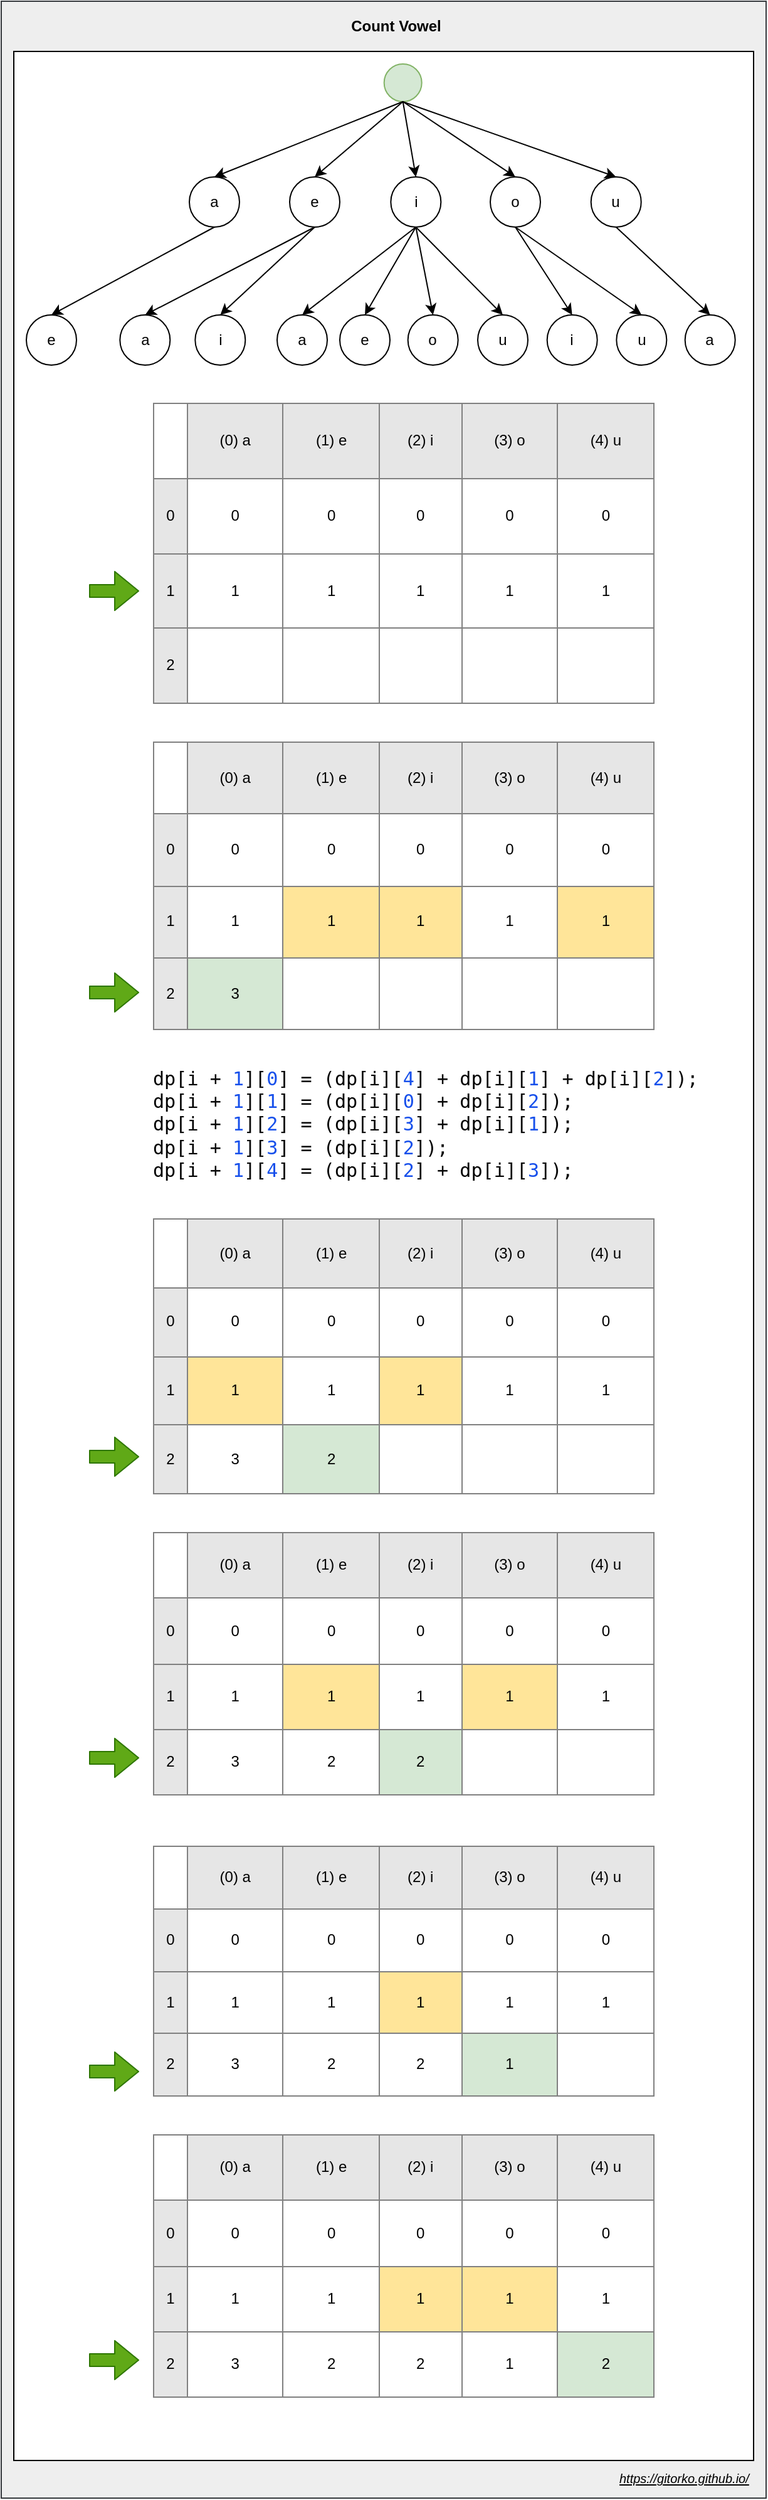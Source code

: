 <mxfile version="12.6.5" type="device"><diagram id="l_gKkpV8gHAn2WTWgXcG" name="Page-1"><mxGraphModel dx="1606" dy="852" grid="1" gridSize="10" guides="1" tooltips="1" connect="1" arrows="1" fold="1" page="1" pageScale="1" pageWidth="500" pageHeight="1200" math="0" shadow="0"><root><mxCell id="0"/><mxCell id="1" parent="0"/><mxCell id="-IcjMdXX4CCGjzaUcoLM-49" value="" style="rounded=0;whiteSpace=wrap;html=1;fillColor=#eeeeee;strokeColor=#36393d;" parent="1" vertex="1"><mxGeometry x="-80" y="30" width="610" height="1990" as="geometry"/></mxCell><mxCell id="-IcjMdXX4CCGjzaUcoLM-48" value="" style="rounded=0;whiteSpace=wrap;html=1;" parent="1" vertex="1"><mxGeometry x="-70" y="70" width="590" height="1920" as="geometry"/></mxCell><mxCell id="OYWhIVPoLaPDVIx-nMd9-1" value="&lt;table border=&quot;1&quot; width=&quot;100%&quot; style=&quot;width: 100% ; height: 100% ; border-collapse: collapse&quot;&gt;&lt;tbody&gt;&lt;tr&gt;&lt;td&gt;&lt;br&gt;&lt;/td&gt;&lt;td align=&quot;center&quot; style=&quot;background-color: rgb(230 , 230 , 230)&quot;&gt;(0) a&lt;/td&gt;&lt;td style=&quot;text-align: center ; background-color: rgb(230 , 230 , 230)&quot;&gt;(1) e&lt;/td&gt;&lt;td style=&quot;text-align: center ; background-color: rgb(230 , 230 , 230)&quot;&gt;(2) i&lt;/td&gt;&lt;td style=&quot;text-align: center ; background-color: rgb(230 , 230 , 230)&quot;&gt;(3) o&lt;/td&gt;&lt;td style=&quot;text-align: center ; background-color: rgb(230 , 230 , 230)&quot;&gt;(4) u&lt;/td&gt;&lt;/tr&gt;&lt;tr&gt;&lt;td style=&quot;text-align: center ; background-color: rgb(230 , 230 , 230)&quot;&gt;0&lt;/td&gt;&lt;td align=&quot;center&quot;&gt;0&lt;/td&gt;&lt;td style=&quot;text-align: center&quot;&gt;0&lt;/td&gt;&lt;td style=&quot;text-align: center&quot;&gt;0&lt;/td&gt;&lt;td style=&quot;text-align: center&quot;&gt;0&lt;/td&gt;&lt;td style=&quot;text-align: center&quot;&gt;0&lt;/td&gt;&lt;/tr&gt;&lt;tr&gt;&lt;td style=&quot;text-align: center ; background-color: rgb(230 , 230 , 230)&quot;&gt;1&lt;/td&gt;&lt;td style=&quot;text-align: center&quot;&gt;1&lt;/td&gt;&lt;td style=&quot;text-align: center&quot;&gt;1&lt;/td&gt;&lt;td style=&quot;text-align: center&quot;&gt;1&lt;/td&gt;&lt;td style=&quot;text-align: center&quot;&gt;1&lt;/td&gt;&lt;td style=&quot;text-align: center&quot;&gt;1&lt;/td&gt;&lt;/tr&gt;&lt;tr&gt;&lt;td style=&quot;text-align: center ; background-color: rgb(230 , 230 , 230)&quot;&gt;2&lt;/td&gt;&lt;td style=&quot;text-align: center&quot;&gt;&lt;br&gt;&lt;/td&gt;&lt;td style=&quot;text-align: center&quot;&gt;&lt;br&gt;&lt;/td&gt;&lt;td&gt;&lt;br&gt;&lt;/td&gt;&lt;td&gt;&lt;br&gt;&lt;/td&gt;&lt;td&gt;&lt;br&gt;&lt;/td&gt;&lt;/tr&gt;&lt;/tbody&gt;&lt;/table&gt;" style="text;html=1;strokeColor=none;fillColor=none;overflow=fill;" parent="1" vertex="1"><mxGeometry x="41" y="350" width="400" height="240" as="geometry"/></mxCell><mxCell id="32xTqW1vsjAAkimX4aer-9" value="Count Vowel" style="text;html=1;strokeColor=none;fillColor=none;align=center;verticalAlign=middle;whiteSpace=wrap;rounded=0;fontStyle=1" parent="1" vertex="1"><mxGeometry x="190" y="40" width="90" height="20" as="geometry"/></mxCell><UserObject label="&lt;font style=&quot;font-size: 10px&quot;&gt;&lt;i&gt;&lt;u&gt;https://gitorko.github.io/&lt;/u&gt;&lt;/i&gt;&lt;/font&gt;" link="https://gitorko.github.io/" id="32xTqW1vsjAAkimX4aer-10"><mxCell style="text;html=1;" parent="1" vertex="1"><mxGeometry x="410.67" y="1990" width="110" height="30" as="geometry"/></mxCell></UserObject><mxCell id="aIuIJr7oGPpKrOF1ZkLb-2" value="" style="shape=flexArrow;endArrow=classic;html=1;fillColor=#60a917;strokeColor=#2D7600;" parent="1" edge="1"><mxGeometry width="50" height="50" relative="1" as="geometry"><mxPoint x="-10" y="500" as="sourcePoint"/><mxPoint x="30" y="500" as="targetPoint"/></mxGeometry></mxCell><mxCell id="-IcjMdXX4CCGjzaUcoLM-1" value="&lt;table border=&quot;1&quot; width=&quot;100%&quot; style=&quot;width: 100% ; height: 100% ; border-collapse: collapse&quot;&gt;&lt;tbody&gt;&lt;tr&gt;&lt;td&gt;&lt;br&gt;&lt;/td&gt;&lt;td align=&quot;center&quot; style=&quot;background-color: rgb(230 , 230 , 230)&quot;&gt;(0) a&lt;/td&gt;&lt;td style=&quot;text-align: center ; background-color: rgb(230 , 230 , 230)&quot;&gt;(1) e&lt;/td&gt;&lt;td style=&quot;text-align: center ; background-color: rgb(230 , 230 , 230)&quot;&gt;(2) i&lt;/td&gt;&lt;td style=&quot;text-align: center ; background-color: rgb(230 , 230 , 230)&quot;&gt;(3) o&lt;/td&gt;&lt;td style=&quot;text-align: center ; background-color: rgb(230 , 230 , 230)&quot;&gt;(4) u&lt;/td&gt;&lt;/tr&gt;&lt;tr&gt;&lt;td style=&quot;text-align: center ; background-color: rgb(230 , 230 , 230)&quot;&gt;0&lt;/td&gt;&lt;td align=&quot;center&quot;&gt;0&lt;/td&gt;&lt;td style=&quot;text-align: center&quot;&gt;0&lt;/td&gt;&lt;td style=&quot;text-align: center&quot;&gt;0&lt;/td&gt;&lt;td style=&quot;text-align: center&quot;&gt;0&lt;/td&gt;&lt;td style=&quot;text-align: center&quot;&gt;0&lt;/td&gt;&lt;/tr&gt;&lt;tr&gt;&lt;td style=&quot;text-align: center ; background-color: rgb(230 , 230 , 230)&quot;&gt;1&lt;/td&gt;&lt;td style=&quot;text-align: center&quot;&gt;1&lt;/td&gt;&lt;td style=&quot;text-align: center ; background-color: rgb(255 , 229 , 153)&quot;&gt;1&lt;/td&gt;&lt;td style=&quot;text-align: center ; background-color: rgb(255 , 229 , 153)&quot;&gt;1&lt;/td&gt;&lt;td style=&quot;text-align: center&quot;&gt;1&lt;/td&gt;&lt;td style=&quot;text-align: center ; background-color: rgb(255 , 229 , 153)&quot;&gt;1&lt;/td&gt;&lt;/tr&gt;&lt;tr&gt;&lt;td style=&quot;text-align: center ; background-color: rgb(230 , 230 , 230)&quot;&gt;2&lt;/td&gt;&lt;td style=&quot;text-align: center ; background-color: rgb(213 , 232 , 212)&quot;&gt;3&lt;/td&gt;&lt;td style=&quot;text-align: center&quot;&gt;&lt;br&gt;&lt;/td&gt;&lt;td&gt;&lt;br&gt;&lt;/td&gt;&lt;td&gt;&lt;br&gt;&lt;/td&gt;&lt;td&gt;&lt;br&gt;&lt;/td&gt;&lt;/tr&gt;&lt;/tbody&gt;&lt;/table&gt;" style="text;html=1;strokeColor=none;fillColor=none;overflow=fill;" parent="1" vertex="1"><mxGeometry x="41" y="620" width="400" height="230" as="geometry"/></mxCell><mxCell id="-IcjMdXX4CCGjzaUcoLM-2" value="" style="shape=flexArrow;endArrow=classic;html=1;fillColor=#60a917;strokeColor=#2D7600;" parent="1" edge="1"><mxGeometry width="50" height="50" relative="1" as="geometry"><mxPoint x="-10.0" y="820.0" as="sourcePoint"/><mxPoint x="30.0" y="820.0" as="targetPoint"/></mxGeometry></mxCell><mxCell id="-IcjMdXX4CCGjzaUcoLM-3" value="&lt;pre style=&quot;background-color: rgb(255 , 255 , 255) ; color: rgb(8 , 8 , 8) ; font-family: &amp;#34;jetbrains mono&amp;#34; , monospace ; font-size: 11.3pt&quot;&gt;&lt;span style=&quot;color: rgb(0 , 0 , 0)&quot;&gt;dp&lt;/span&gt;[&lt;span style=&quot;color: rgb(0 , 0 , 0)&quot;&gt;i &lt;/span&gt;+ &lt;span style=&quot;color: rgb(23 , 80 , 235)&quot;&gt;1&lt;/span&gt;][&lt;span style=&quot;color: rgb(23 , 80 , 235)&quot;&gt;0&lt;/span&gt;] = (&lt;span style=&quot;color: rgb(0 , 0 , 0)&quot;&gt;dp&lt;/span&gt;[&lt;span style=&quot;color: rgb(0 , 0 , 0)&quot;&gt;i&lt;/span&gt;][&lt;span style=&quot;color: rgb(23 , 80 , 235)&quot;&gt;4&lt;/span&gt;] + &lt;span style=&quot;color: rgb(0 , 0 , 0)&quot;&gt;dp&lt;/span&gt;[&lt;span style=&quot;color: rgb(0 , 0 , 0)&quot;&gt;i&lt;/span&gt;][&lt;span style=&quot;color: rgb(23 , 80 , 235)&quot;&gt;1&lt;/span&gt;] + &lt;span style=&quot;color: rgb(0 , 0 , 0)&quot;&gt;dp&lt;/span&gt;[&lt;span style=&quot;color: rgb(0 , 0 , 0)&quot;&gt;i&lt;/span&gt;][&lt;span style=&quot;color: rgb(23 , 80 , 235)&quot;&gt;2&lt;/span&gt;]);&lt;br&gt;&lt;span style=&quot;color: rgb(0 , 0 , 0)&quot;&gt;dp&lt;/span&gt;[&lt;span style=&quot;color: rgb(0 , 0 , 0)&quot;&gt;i &lt;/span&gt;+ &lt;span style=&quot;color: rgb(23 , 80 , 235)&quot;&gt;1&lt;/span&gt;][&lt;span style=&quot;color: rgb(23 , 80 , 235)&quot;&gt;1&lt;/span&gt;] = (&lt;span style=&quot;color: rgb(0 , 0 , 0)&quot;&gt;dp&lt;/span&gt;[&lt;span style=&quot;color: rgb(0 , 0 , 0)&quot;&gt;i&lt;/span&gt;][&lt;span style=&quot;color: rgb(23 , 80 , 235)&quot;&gt;0&lt;/span&gt;] + &lt;span style=&quot;color: rgb(0 , 0 , 0)&quot;&gt;dp&lt;/span&gt;[&lt;span style=&quot;color: rgb(0 , 0 , 0)&quot;&gt;i&lt;/span&gt;][&lt;span style=&quot;color: rgb(23 , 80 , 235)&quot;&gt;2&lt;/span&gt;]);&lt;br&gt;&lt;span style=&quot;color: rgb(0 , 0 , 0)&quot;&gt;dp&lt;/span&gt;[&lt;span style=&quot;color: rgb(0 , 0 , 0)&quot;&gt;i &lt;/span&gt;+ &lt;span style=&quot;color: rgb(23 , 80 , 235)&quot;&gt;1&lt;/span&gt;][&lt;span style=&quot;color: rgb(23 , 80 , 235)&quot;&gt;2&lt;/span&gt;] = (&lt;span style=&quot;color: rgb(0 , 0 , 0)&quot;&gt;dp&lt;/span&gt;[&lt;span style=&quot;color: rgb(0 , 0 , 0)&quot;&gt;i&lt;/span&gt;][&lt;span style=&quot;color: rgb(23 , 80 , 235)&quot;&gt;3&lt;/span&gt;] + &lt;span style=&quot;color: rgb(0 , 0 , 0)&quot;&gt;dp&lt;/span&gt;[&lt;span style=&quot;color: rgb(0 , 0 , 0)&quot;&gt;i&lt;/span&gt;][&lt;span style=&quot;color: rgb(23 , 80 , 235)&quot;&gt;1&lt;/span&gt;]);&lt;br&gt;&lt;span style=&quot;color: rgb(0 , 0 , 0)&quot;&gt;dp&lt;/span&gt;[&lt;span style=&quot;color: rgb(0 , 0 , 0)&quot;&gt;i &lt;/span&gt;+ &lt;span style=&quot;color: rgb(23 , 80 , 235)&quot;&gt;1&lt;/span&gt;][&lt;span style=&quot;color: rgb(23 , 80 , 235)&quot;&gt;3&lt;/span&gt;] = (&lt;span style=&quot;color: rgb(0 , 0 , 0)&quot;&gt;dp&lt;/span&gt;[&lt;span style=&quot;color: rgb(0 , 0 , 0)&quot;&gt;i&lt;/span&gt;][&lt;span style=&quot;color: rgb(23 , 80 , 235)&quot;&gt;2&lt;/span&gt;]);&lt;br&gt;&lt;span style=&quot;color: rgb(0 , 0 , 0)&quot;&gt;dp&lt;/span&gt;[&lt;span style=&quot;color: rgb(0 , 0 , 0)&quot;&gt;i &lt;/span&gt;+ &lt;span style=&quot;color: rgb(23 , 80 , 235)&quot;&gt;1&lt;/span&gt;][&lt;span style=&quot;color: rgb(23 , 80 , 235)&quot;&gt;4&lt;/span&gt;] = (&lt;span style=&quot;color: rgb(0 , 0 , 0)&quot;&gt;dp&lt;/span&gt;[&lt;span style=&quot;color: rgb(0 , 0 , 0)&quot;&gt;i&lt;/span&gt;][&lt;span style=&quot;color: rgb(23 , 80 , 235)&quot;&gt;2&lt;/span&gt;] + &lt;span style=&quot;color: rgb(0 , 0 , 0)&quot;&gt;dp&lt;/span&gt;[&lt;span style=&quot;color: rgb(0 , 0 , 0)&quot;&gt;i&lt;/span&gt;][&lt;span style=&quot;color: rgb(23 , 80 , 235)&quot;&gt;3&lt;/span&gt;]);&lt;/pre&gt;" style="text;html=1;align=left;verticalAlign=middle;resizable=0;points=[];autosize=1;" parent="1" vertex="1"><mxGeometry x="39.33" y="870" width="450" height="110" as="geometry"/></mxCell><mxCell id="-IcjMdXX4CCGjzaUcoLM-4" value="" style="ellipse;whiteSpace=wrap;html=1;aspect=fixed;fillColor=#d5e8d4;strokeColor=#82b366;" parent="1" vertex="1"><mxGeometry x="225.34" y="80" width="30" height="30" as="geometry"/></mxCell><mxCell id="-IcjMdXX4CCGjzaUcoLM-5" value="a" style="ellipse;whiteSpace=wrap;html=1;aspect=fixed;" parent="1" vertex="1"><mxGeometry x="70" y="170" width="40" height="40" as="geometry"/></mxCell><mxCell id="-IcjMdXX4CCGjzaUcoLM-6" value="e" style="ellipse;whiteSpace=wrap;html=1;aspect=fixed;" parent="1" vertex="1"><mxGeometry x="150" y="170" width="40" height="40" as="geometry"/></mxCell><mxCell id="-IcjMdXX4CCGjzaUcoLM-7" value="i" style="ellipse;whiteSpace=wrap;html=1;aspect=fixed;" parent="1" vertex="1"><mxGeometry x="230.67" y="170" width="40" height="40" as="geometry"/></mxCell><mxCell id="-IcjMdXX4CCGjzaUcoLM-8" value="o" style="ellipse;whiteSpace=wrap;html=1;aspect=fixed;" parent="1" vertex="1"><mxGeometry x="310" y="170" width="40" height="40" as="geometry"/></mxCell><mxCell id="-IcjMdXX4CCGjzaUcoLM-9" value="u" style="ellipse;whiteSpace=wrap;html=1;aspect=fixed;" parent="1" vertex="1"><mxGeometry x="390.34" y="170" width="40" height="40" as="geometry"/></mxCell><mxCell id="-IcjMdXX4CCGjzaUcoLM-11" value="" style="endArrow=classic;html=1;entryX=0.5;entryY=0;entryDx=0;entryDy=0;exitX=0.5;exitY=1;exitDx=0;exitDy=0;" parent="1" source="-IcjMdXX4CCGjzaUcoLM-4" target="-IcjMdXX4CCGjzaUcoLM-5" edge="1"><mxGeometry width="50" height="50" relative="1" as="geometry"><mxPoint x="200" y="150" as="sourcePoint"/><mxPoint x="250" y="100" as="targetPoint"/></mxGeometry></mxCell><mxCell id="-IcjMdXX4CCGjzaUcoLM-12" value="" style="endArrow=classic;html=1;entryX=0.5;entryY=0;entryDx=0;entryDy=0;exitX=0.5;exitY=1;exitDx=0;exitDy=0;" parent="1" source="-IcjMdXX4CCGjzaUcoLM-4" target="-IcjMdXX4CCGjzaUcoLM-6" edge="1"><mxGeometry width="50" height="50" relative="1" as="geometry"><mxPoint x="250.34" y="120" as="sourcePoint"/><mxPoint x="100.0" y="180" as="targetPoint"/></mxGeometry></mxCell><mxCell id="-IcjMdXX4CCGjzaUcoLM-13" value="" style="endArrow=classic;html=1;entryX=0.5;entryY=0;entryDx=0;entryDy=0;exitX=0.5;exitY=1;exitDx=0;exitDy=0;" parent="1" source="-IcjMdXX4CCGjzaUcoLM-4" target="-IcjMdXX4CCGjzaUcoLM-7" edge="1"><mxGeometry width="50" height="50" relative="1" as="geometry"><mxPoint x="250.34" y="120" as="sourcePoint"/><mxPoint x="180" y="180" as="targetPoint"/></mxGeometry></mxCell><mxCell id="-IcjMdXX4CCGjzaUcoLM-14" value="" style="endArrow=classic;html=1;entryX=0.5;entryY=0;entryDx=0;entryDy=0;exitX=0.5;exitY=1;exitDx=0;exitDy=0;" parent="1" source="-IcjMdXX4CCGjzaUcoLM-4" target="-IcjMdXX4CCGjzaUcoLM-8" edge="1"><mxGeometry width="50" height="50" relative="1" as="geometry"><mxPoint x="250.34" y="120" as="sourcePoint"/><mxPoint x="260.67" y="180" as="targetPoint"/></mxGeometry></mxCell><mxCell id="-IcjMdXX4CCGjzaUcoLM-15" value="" style="endArrow=classic;html=1;entryX=0.5;entryY=0;entryDx=0;entryDy=0;" parent="1" target="-IcjMdXX4CCGjzaUcoLM-9" edge="1"><mxGeometry width="50" height="50" relative="1" as="geometry"><mxPoint x="240" y="110" as="sourcePoint"/><mxPoint x="340" y="180" as="targetPoint"/></mxGeometry></mxCell><mxCell id="-IcjMdXX4CCGjzaUcoLM-16" value="e" style="ellipse;whiteSpace=wrap;html=1;aspect=fixed;" parent="1" vertex="1"><mxGeometry x="-60" y="280" width="40" height="40" as="geometry"/></mxCell><mxCell id="-IcjMdXX4CCGjzaUcoLM-17" value="" style="endArrow=classic;html=1;entryX=0.5;entryY=0;entryDx=0;entryDy=0;exitX=0.5;exitY=1;exitDx=0;exitDy=0;" parent="1" source="-IcjMdXX4CCGjzaUcoLM-5" target="-IcjMdXX4CCGjzaUcoLM-16" edge="1"><mxGeometry width="50" height="50" relative="1" as="geometry"><mxPoint x="100.34" y="210" as="sourcePoint"/><mxPoint x="30" y="270" as="targetPoint"/></mxGeometry></mxCell><mxCell id="-IcjMdXX4CCGjzaUcoLM-20" value="a" style="ellipse;whiteSpace=wrap;html=1;aspect=fixed;" parent="1" vertex="1"><mxGeometry x="14.66" y="280" width="40" height="40" as="geometry"/></mxCell><mxCell id="-IcjMdXX4CCGjzaUcoLM-21" value="i" style="ellipse;whiteSpace=wrap;html=1;aspect=fixed;" parent="1" vertex="1"><mxGeometry x="74.66" y="280" width="40" height="40" as="geometry"/></mxCell><mxCell id="-IcjMdXX4CCGjzaUcoLM-22" value="" style="endArrow=classic;html=1;entryX=0.5;entryY=0;entryDx=0;entryDy=0;exitX=0.5;exitY=1;exitDx=0;exitDy=0;" parent="1" source="-IcjMdXX4CCGjzaUcoLM-6" target="-IcjMdXX4CCGjzaUcoLM-20" edge="1"><mxGeometry width="50" height="50" relative="1" as="geometry"><mxPoint x="100.0" y="220" as="sourcePoint"/><mxPoint x="45.34" y="290" as="targetPoint"/></mxGeometry></mxCell><mxCell id="-IcjMdXX4CCGjzaUcoLM-23" value="" style="endArrow=classic;html=1;exitX=0.5;exitY=1;exitDx=0;exitDy=0;entryX=0.5;entryY=0;entryDx=0;entryDy=0;" parent="1" source="-IcjMdXX4CCGjzaUcoLM-6" target="-IcjMdXX4CCGjzaUcoLM-21" edge="1"><mxGeometry width="50" height="50" relative="1" as="geometry"><mxPoint x="180" y="220" as="sourcePoint"/><mxPoint x="181" y="278" as="targetPoint"/></mxGeometry></mxCell><mxCell id="-IcjMdXX4CCGjzaUcoLM-24" value="a" style="ellipse;whiteSpace=wrap;html=1;aspect=fixed;" parent="1" vertex="1"><mxGeometry x="140" y="280" width="40" height="40" as="geometry"/></mxCell><mxCell id="-IcjMdXX4CCGjzaUcoLM-25" value="e" style="ellipse;whiteSpace=wrap;html=1;aspect=fixed;" parent="1" vertex="1"><mxGeometry x="190" y="280" width="40" height="40" as="geometry"/></mxCell><mxCell id="-IcjMdXX4CCGjzaUcoLM-26" value="o" style="ellipse;whiteSpace=wrap;html=1;aspect=fixed;" parent="1" vertex="1"><mxGeometry x="244.33" y="280" width="40" height="40" as="geometry"/></mxCell><mxCell id="-IcjMdXX4CCGjzaUcoLM-27" value="u" style="ellipse;whiteSpace=wrap;html=1;aspect=fixed;" parent="1" vertex="1"><mxGeometry x="300" y="280" width="40" height="40" as="geometry"/></mxCell><mxCell id="-IcjMdXX4CCGjzaUcoLM-30" value="" style="endArrow=classic;html=1;exitX=0.5;exitY=1;exitDx=0;exitDy=0;entryX=0.5;entryY=0;entryDx=0;entryDy=0;" parent="1" source="-IcjMdXX4CCGjzaUcoLM-7" target="-IcjMdXX4CCGjzaUcoLM-24" edge="1"><mxGeometry width="50" height="50" relative="1" as="geometry"><mxPoint x="180" y="220" as="sourcePoint"/><mxPoint x="134.66" y="290" as="targetPoint"/></mxGeometry></mxCell><mxCell id="-IcjMdXX4CCGjzaUcoLM-31" value="" style="endArrow=classic;html=1;exitX=0.5;exitY=1;exitDx=0;exitDy=0;entryX=0.5;entryY=0;entryDx=0;entryDy=0;" parent="1" source="-IcjMdXX4CCGjzaUcoLM-7" target="-IcjMdXX4CCGjzaUcoLM-25" edge="1"><mxGeometry width="50" height="50" relative="1" as="geometry"><mxPoint x="260.67" y="220" as="sourcePoint"/><mxPoint x="200" y="290" as="targetPoint"/></mxGeometry></mxCell><mxCell id="-IcjMdXX4CCGjzaUcoLM-32" value="" style="endArrow=classic;html=1;exitX=0.5;exitY=1;exitDx=0;exitDy=0;entryX=0.5;entryY=0;entryDx=0;entryDy=0;" parent="1" source="-IcjMdXX4CCGjzaUcoLM-7" target="-IcjMdXX4CCGjzaUcoLM-26" edge="1"><mxGeometry width="50" height="50" relative="1" as="geometry"><mxPoint x="260.67" y="220" as="sourcePoint"/><mxPoint x="250" y="290" as="targetPoint"/></mxGeometry></mxCell><mxCell id="-IcjMdXX4CCGjzaUcoLM-33" value="" style="endArrow=classic;html=1;exitX=0.5;exitY=1;exitDx=0;exitDy=0;entryX=0.5;entryY=0;entryDx=0;entryDy=0;" parent="1" source="-IcjMdXX4CCGjzaUcoLM-7" target="-IcjMdXX4CCGjzaUcoLM-27" edge="1"><mxGeometry width="50" height="50" relative="1" as="geometry"><mxPoint x="260.67" y="220" as="sourcePoint"/><mxPoint x="304.33" y="290" as="targetPoint"/></mxGeometry></mxCell><mxCell id="-IcjMdXX4CCGjzaUcoLM-34" value="i" style="ellipse;whiteSpace=wrap;html=1;aspect=fixed;" parent="1" vertex="1"><mxGeometry x="355.34" y="280" width="40" height="40" as="geometry"/></mxCell><mxCell id="-IcjMdXX4CCGjzaUcoLM-35" value="u" style="ellipse;whiteSpace=wrap;html=1;aspect=fixed;" parent="1" vertex="1"><mxGeometry x="410.67" y="280" width="40" height="40" as="geometry"/></mxCell><mxCell id="-IcjMdXX4CCGjzaUcoLM-36" value="" style="endArrow=classic;html=1;exitX=0.5;exitY=1;exitDx=0;exitDy=0;entryX=0.5;entryY=0;entryDx=0;entryDy=0;" parent="1" source="-IcjMdXX4CCGjzaUcoLM-8" target="-IcjMdXX4CCGjzaUcoLM-34" edge="1"><mxGeometry width="50" height="50" relative="1" as="geometry"><mxPoint x="260.67" y="220" as="sourcePoint"/><mxPoint x="330.0" y="290" as="targetPoint"/></mxGeometry></mxCell><mxCell id="-IcjMdXX4CCGjzaUcoLM-37" value="" style="endArrow=classic;html=1;exitX=0.5;exitY=1;exitDx=0;exitDy=0;entryX=0.5;entryY=0;entryDx=0;entryDy=0;" parent="1" source="-IcjMdXX4CCGjzaUcoLM-8" target="-IcjMdXX4CCGjzaUcoLM-35" edge="1"><mxGeometry width="50" height="50" relative="1" as="geometry"><mxPoint x="340.0" y="220" as="sourcePoint"/><mxPoint x="385.34" y="290" as="targetPoint"/></mxGeometry></mxCell><mxCell id="-IcjMdXX4CCGjzaUcoLM-38" value="a" style="ellipse;whiteSpace=wrap;html=1;aspect=fixed;" parent="1" vertex="1"><mxGeometry x="465.34" y="280" width="40" height="40" as="geometry"/></mxCell><mxCell id="-IcjMdXX4CCGjzaUcoLM-39" value="" style="endArrow=classic;html=1;exitX=0.5;exitY=1;exitDx=0;exitDy=0;entryX=0.5;entryY=0;entryDx=0;entryDy=0;" parent="1" source="-IcjMdXX4CCGjzaUcoLM-9" target="-IcjMdXX4CCGjzaUcoLM-38" edge="1"><mxGeometry width="50" height="50" relative="1" as="geometry"><mxPoint x="340.0" y="220" as="sourcePoint"/><mxPoint x="440.67" y="290" as="targetPoint"/></mxGeometry></mxCell><mxCell id="-IcjMdXX4CCGjzaUcoLM-40" value="&lt;table border=&quot;1&quot; width=&quot;100%&quot; style=&quot;width: 100% ; height: 100% ; border-collapse: collapse&quot;&gt;&lt;tbody&gt;&lt;tr&gt;&lt;td&gt;&lt;br&gt;&lt;/td&gt;&lt;td align=&quot;center&quot; style=&quot;background-color: rgb(230 , 230 , 230)&quot;&gt;(0) a&lt;/td&gt;&lt;td style=&quot;text-align: center ; background-color: rgb(230 , 230 , 230)&quot;&gt;(1) e&lt;/td&gt;&lt;td style=&quot;text-align: center ; background-color: rgb(230 , 230 , 230)&quot;&gt;(2) i&lt;/td&gt;&lt;td style=&quot;text-align: center ; background-color: rgb(230 , 230 , 230)&quot;&gt;(3) o&lt;/td&gt;&lt;td style=&quot;text-align: center ; background-color: rgb(230 , 230 , 230)&quot;&gt;(4) u&lt;/td&gt;&lt;/tr&gt;&lt;tr&gt;&lt;td style=&quot;text-align: center ; background-color: rgb(230 , 230 , 230)&quot;&gt;0&lt;/td&gt;&lt;td align=&quot;center&quot;&gt;0&lt;/td&gt;&lt;td style=&quot;text-align: center&quot;&gt;0&lt;/td&gt;&lt;td style=&quot;text-align: center&quot;&gt;0&lt;/td&gt;&lt;td style=&quot;text-align: center&quot;&gt;0&lt;/td&gt;&lt;td style=&quot;text-align: center&quot;&gt;0&lt;/td&gt;&lt;/tr&gt;&lt;tr&gt;&lt;td style=&quot;text-align: center ; background-color: rgb(230 , 230 , 230)&quot;&gt;1&lt;/td&gt;&lt;td style=&quot;text-align: center ; background-color: rgb(255 , 229 , 153)&quot;&gt;1&lt;/td&gt;&lt;td style=&quot;text-align: center&quot;&gt;1&lt;/td&gt;&lt;td style=&quot;text-align: center ; background-color: rgb(255 , 229 , 153)&quot;&gt;1&lt;/td&gt;&lt;td style=&quot;text-align: center&quot;&gt;1&lt;/td&gt;&lt;td style=&quot;text-align: center&quot;&gt;1&lt;/td&gt;&lt;/tr&gt;&lt;tr&gt;&lt;td style=&quot;text-align: center ; background-color: rgb(230 , 230 , 230)&quot;&gt;2&lt;/td&gt;&lt;td style=&quot;text-align: center&quot;&gt;3&lt;/td&gt;&lt;td style=&quot;text-align: center ; background-color: rgb(213 , 232 , 212)&quot;&gt;2&lt;/td&gt;&lt;td&gt;&lt;br&gt;&lt;/td&gt;&lt;td&gt;&lt;br&gt;&lt;/td&gt;&lt;td&gt;&lt;br&gt;&lt;/td&gt;&lt;/tr&gt;&lt;/tbody&gt;&lt;/table&gt;" style="text;html=1;strokeColor=none;fillColor=none;overflow=fill;" parent="1" vertex="1"><mxGeometry x="41" y="1000" width="400" height="220" as="geometry"/></mxCell><mxCell id="-IcjMdXX4CCGjzaUcoLM-41" value="" style="shape=flexArrow;endArrow=classic;html=1;fillColor=#60a917;strokeColor=#2D7600;" parent="1" edge="1"><mxGeometry width="50" height="50" relative="1" as="geometry"><mxPoint x="-10" y="1190" as="sourcePoint"/><mxPoint x="30" y="1190" as="targetPoint"/></mxGeometry></mxCell><mxCell id="-IcjMdXX4CCGjzaUcoLM-42" value="&lt;table border=&quot;1&quot; width=&quot;100%&quot; style=&quot;width: 100% ; height: 100% ; border-collapse: collapse&quot;&gt;&lt;tbody&gt;&lt;tr&gt;&lt;td&gt;&lt;br&gt;&lt;/td&gt;&lt;td align=&quot;center&quot; style=&quot;background-color: rgb(230 , 230 , 230)&quot;&gt;(0) a&lt;/td&gt;&lt;td style=&quot;text-align: center ; background-color: rgb(230 , 230 , 230)&quot;&gt;(1) e&lt;/td&gt;&lt;td style=&quot;text-align: center ; background-color: rgb(230 , 230 , 230)&quot;&gt;(2) i&lt;/td&gt;&lt;td style=&quot;text-align: center ; background-color: rgb(230 , 230 , 230)&quot;&gt;(3) o&lt;/td&gt;&lt;td style=&quot;text-align: center ; background-color: rgb(230 , 230 , 230)&quot;&gt;(4) u&lt;/td&gt;&lt;/tr&gt;&lt;tr&gt;&lt;td style=&quot;text-align: center ; background-color: rgb(230 , 230 , 230)&quot;&gt;0&lt;/td&gt;&lt;td align=&quot;center&quot;&gt;0&lt;/td&gt;&lt;td style=&quot;text-align: center&quot;&gt;0&lt;/td&gt;&lt;td style=&quot;text-align: center&quot;&gt;0&lt;/td&gt;&lt;td style=&quot;text-align: center&quot;&gt;0&lt;/td&gt;&lt;td style=&quot;text-align: center&quot;&gt;0&lt;/td&gt;&lt;/tr&gt;&lt;tr&gt;&lt;td style=&quot;text-align: center ; background-color: rgb(230 , 230 , 230)&quot;&gt;1&lt;/td&gt;&lt;td style=&quot;text-align: center&quot;&gt;1&lt;/td&gt;&lt;td style=&quot;text-align: center ; background-color: rgb(255 , 229 , 153)&quot;&gt;1&lt;/td&gt;&lt;td style=&quot;text-align: center&quot;&gt;1&lt;/td&gt;&lt;td style=&quot;text-align: center ; background-color: rgb(255 , 229 , 153)&quot;&gt;1&lt;/td&gt;&lt;td style=&quot;text-align: center&quot;&gt;1&lt;/td&gt;&lt;/tr&gt;&lt;tr&gt;&lt;td style=&quot;text-align: center ; background-color: rgb(230 , 230 , 230)&quot;&gt;2&lt;/td&gt;&lt;td style=&quot;text-align: center&quot;&gt;3&lt;/td&gt;&lt;td style=&quot;text-align: center&quot;&gt;2&lt;/td&gt;&lt;td style=&quot;text-align: center ; background-color: rgb(213 , 232 , 212)&quot;&gt;2&lt;/td&gt;&lt;td&gt;&lt;br&gt;&lt;/td&gt;&lt;td&gt;&lt;br&gt;&lt;/td&gt;&lt;/tr&gt;&lt;/tbody&gt;&lt;/table&gt;" style="text;html=1;strokeColor=none;fillColor=none;overflow=fill;" parent="1" vertex="1"><mxGeometry x="41" y="1250" width="400" height="210" as="geometry"/></mxCell><mxCell id="-IcjMdXX4CCGjzaUcoLM-43" value="" style="shape=flexArrow;endArrow=classic;html=1;fillColor=#60a917;strokeColor=#2D7600;" parent="1" edge="1"><mxGeometry width="50" height="50" relative="1" as="geometry"><mxPoint x="-10" y="1430" as="sourcePoint"/><mxPoint x="30" y="1430" as="targetPoint"/></mxGeometry></mxCell><mxCell id="-IcjMdXX4CCGjzaUcoLM-44" value="&lt;table border=&quot;1&quot; width=&quot;100%&quot; style=&quot;width: 100% ; height: 100% ; border-collapse: collapse&quot;&gt;&lt;tbody&gt;&lt;tr&gt;&lt;td&gt;&lt;br&gt;&lt;/td&gt;&lt;td align=&quot;center&quot; style=&quot;background-color: rgb(230 , 230 , 230)&quot;&gt;(0) a&lt;/td&gt;&lt;td style=&quot;text-align: center ; background-color: rgb(230 , 230 , 230)&quot;&gt;(1) e&lt;/td&gt;&lt;td style=&quot;text-align: center ; background-color: rgb(230 , 230 , 230)&quot;&gt;(2) i&lt;/td&gt;&lt;td style=&quot;text-align: center ; background-color: rgb(230 , 230 , 230)&quot;&gt;(3) o&lt;/td&gt;&lt;td style=&quot;text-align: center ; background-color: rgb(230 , 230 , 230)&quot;&gt;(4) u&lt;/td&gt;&lt;/tr&gt;&lt;tr&gt;&lt;td style=&quot;text-align: center ; background-color: rgb(230 , 230 , 230)&quot;&gt;0&lt;/td&gt;&lt;td align=&quot;center&quot;&gt;0&lt;/td&gt;&lt;td style=&quot;text-align: center&quot;&gt;0&lt;/td&gt;&lt;td style=&quot;text-align: center&quot;&gt;0&lt;/td&gt;&lt;td style=&quot;text-align: center&quot;&gt;0&lt;/td&gt;&lt;td style=&quot;text-align: center&quot;&gt;0&lt;/td&gt;&lt;/tr&gt;&lt;tr&gt;&lt;td style=&quot;text-align: center ; background-color: rgb(230 , 230 , 230)&quot;&gt;1&lt;/td&gt;&lt;td style=&quot;text-align: center&quot;&gt;1&lt;/td&gt;&lt;td style=&quot;text-align: center&quot;&gt;1&lt;/td&gt;&lt;td style=&quot;text-align: center ; background-color: rgb(255 , 229 , 153)&quot;&gt;1&lt;/td&gt;&lt;td style=&quot;text-align: center&quot;&gt;1&lt;/td&gt;&lt;td style=&quot;text-align: center&quot;&gt;1&lt;/td&gt;&lt;/tr&gt;&lt;tr&gt;&lt;td style=&quot;text-align: center ; background-color: rgb(230 , 230 , 230)&quot;&gt;2&lt;/td&gt;&lt;td style=&quot;text-align: center&quot;&gt;3&lt;/td&gt;&lt;td style=&quot;text-align: center&quot;&gt;2&lt;/td&gt;&lt;td style=&quot;text-align: center&quot;&gt;2&lt;/td&gt;&lt;td style=&quot;text-align: center ; background-color: rgb(213 , 232 , 212)&quot;&gt;1&lt;/td&gt;&lt;td&gt;&lt;br&gt;&lt;/td&gt;&lt;/tr&gt;&lt;/tbody&gt;&lt;/table&gt;" style="text;html=1;strokeColor=none;fillColor=none;overflow=fill;" parent="1" vertex="1"><mxGeometry x="41" y="1500" width="400" height="200" as="geometry"/></mxCell><mxCell id="-IcjMdXX4CCGjzaUcoLM-45" value="" style="shape=flexArrow;endArrow=classic;html=1;fillColor=#60a917;strokeColor=#2D7600;" parent="1" edge="1"><mxGeometry width="50" height="50" relative="1" as="geometry"><mxPoint x="-10" y="1680" as="sourcePoint"/><mxPoint x="30" y="1680" as="targetPoint"/></mxGeometry></mxCell><mxCell id="-IcjMdXX4CCGjzaUcoLM-46" value="&lt;table border=&quot;1&quot; width=&quot;100%&quot; style=&quot;width: 100% ; height: 100% ; border-collapse: collapse&quot;&gt;&lt;tbody&gt;&lt;tr&gt;&lt;td&gt;&lt;br&gt;&lt;/td&gt;&lt;td align=&quot;center&quot; style=&quot;background-color: rgb(230 , 230 , 230)&quot;&gt;(0) a&lt;/td&gt;&lt;td style=&quot;text-align: center ; background-color: rgb(230 , 230 , 230)&quot;&gt;(1) e&lt;/td&gt;&lt;td style=&quot;text-align: center ; background-color: rgb(230 , 230 , 230)&quot;&gt;(2) i&lt;/td&gt;&lt;td style=&quot;text-align: center ; background-color: rgb(230 , 230 , 230)&quot;&gt;(3) o&lt;/td&gt;&lt;td style=&quot;text-align: center ; background-color: rgb(230 , 230 , 230)&quot;&gt;(4) u&lt;/td&gt;&lt;/tr&gt;&lt;tr&gt;&lt;td style=&quot;text-align: center ; background-color: rgb(230 , 230 , 230)&quot;&gt;0&lt;/td&gt;&lt;td align=&quot;center&quot;&gt;0&lt;/td&gt;&lt;td style=&quot;text-align: center&quot;&gt;0&lt;/td&gt;&lt;td style=&quot;text-align: center&quot;&gt;0&lt;/td&gt;&lt;td style=&quot;text-align: center&quot;&gt;0&lt;/td&gt;&lt;td style=&quot;text-align: center&quot;&gt;0&lt;/td&gt;&lt;/tr&gt;&lt;tr&gt;&lt;td style=&quot;text-align: center ; background-color: rgb(230 , 230 , 230)&quot;&gt;1&lt;/td&gt;&lt;td style=&quot;text-align: center&quot;&gt;1&lt;/td&gt;&lt;td style=&quot;text-align: center&quot;&gt;1&lt;/td&gt;&lt;td style=&quot;text-align: center ; background-color: rgb(255 , 229 , 153)&quot;&gt;1&lt;/td&gt;&lt;td style=&quot;text-align: center ; background-color: rgb(255 , 229 , 153)&quot;&gt;1&lt;/td&gt;&lt;td style=&quot;text-align: center&quot;&gt;1&lt;/td&gt;&lt;/tr&gt;&lt;tr&gt;&lt;td style=&quot;text-align: center ; background-color: rgb(230 , 230 , 230)&quot;&gt;2&lt;/td&gt;&lt;td style=&quot;text-align: center&quot;&gt;3&lt;/td&gt;&lt;td style=&quot;text-align: center&quot;&gt;2&lt;/td&gt;&lt;td style=&quot;text-align: center&quot;&gt;2&lt;/td&gt;&lt;td style=&quot;text-align: center&quot;&gt;1&lt;/td&gt;&lt;td style=&quot;text-align: center ; background-color: rgb(213 , 232 , 212)&quot;&gt;2&lt;/td&gt;&lt;/tr&gt;&lt;/tbody&gt;&lt;/table&gt;" style="text;html=1;strokeColor=none;fillColor=none;overflow=fill;" parent="1" vertex="1"><mxGeometry x="41" y="1730" width="400" height="210" as="geometry"/></mxCell><mxCell id="-IcjMdXX4CCGjzaUcoLM-47" value="" style="shape=flexArrow;endArrow=classic;html=1;fillColor=#60a917;strokeColor=#2D7600;" parent="1" edge="1"><mxGeometry width="50" height="50" relative="1" as="geometry"><mxPoint x="-10" y="1910" as="sourcePoint"/><mxPoint x="30" y="1910" as="targetPoint"/></mxGeometry></mxCell></root></mxGraphModel></diagram></mxfile>
